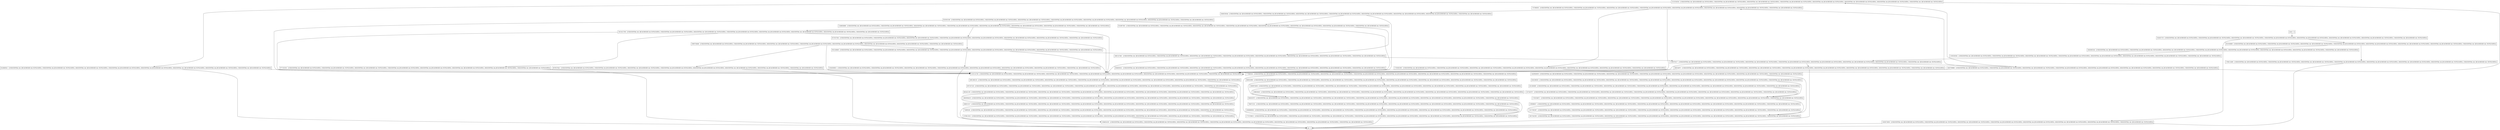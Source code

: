 digraph searchSplitsAllowed {
node [shape=record];
816236029 [label="816236029 - [(!SEQUENTIAL && !JECACHESIZE && DUPLICATES), (!SEQUENTIAL && JECACHESIZE && !DUPLICATES), (SEQUENTIAL && !JECACHESIZE && !DUPLICATES), (!SEQUENTIAL && JECACHESIZE && DUPLICATES), (SEQUENTIAL && JECACHESIZE && DUPLICATES), (SEQUENTIAL && !JECACHESIZE && DUPLICATES), (SEQUENTIAL && JECACHESIZE && !DUPLICATES), (!SEQUENTIAL && !JECACHESIZE && !DUPLICATES)]"];
825356669 [label="825356669 - [(!SEQUENTIAL && !JECACHESIZE && DUPLICATES), (!SEQUENTIAL && JECACHESIZE && !DUPLICATES), (SEQUENTIAL && !JECACHESIZE && !DUPLICATES), (!SEQUENTIAL && JECACHESIZE && DUPLICATES), (SEQUENTIAL && JECACHESIZE && DUPLICATES), (SEQUENTIAL && !JECACHESIZE && DUPLICATES), (SEQUENTIAL && JECACHESIZE && !DUPLICATES), (!SEQUENTIAL && !JECACHESIZE && !DUPLICATES)]"];
604859241 [label="604859241 - [(!SEQUENTIAL && !JECACHESIZE && DUPLICATES), (!SEQUENTIAL && JECACHESIZE && !DUPLICATES), (SEQUENTIAL && !JECACHESIZE && !DUPLICATES), (!SEQUENTIAL && JECACHESIZE && DUPLICATES), (SEQUENTIAL && JECACHESIZE && DUPLICATES), (SEQUENTIAL && !JECACHESIZE && DUPLICATES), (SEQUENTIAL && JECACHESIZE && !DUPLICATES), (!SEQUENTIAL && !JECACHESIZE && !DUPLICATES)]"];
1513234354 [label="1513234354 - [(!SEQUENTIAL && !JECACHESIZE && DUPLICATES), (!SEQUENTIAL && JECACHESIZE && !DUPLICATES), (SEQUENTIAL && !JECACHESIZE && !DUPLICATES), (!SEQUENTIAL && JECACHESIZE && DUPLICATES), (SEQUENTIAL && JECACHESIZE && DUPLICATES), (SEQUENTIAL && !JECACHESIZE && DUPLICATES), (SEQUENTIAL && JECACHESIZE && !DUPLICATES), (!SEQUENTIAL && !JECACHESIZE && !DUPLICATES)]"];
1774738015 [label="1774738015 - [(!SEQUENTIAL && !JECACHESIZE && DUPLICATES), (!SEQUENTIAL && JECACHESIZE && !DUPLICATES), (SEQUENTIAL && !JECACHESIZE && !DUPLICATES), (!SEQUENTIAL && JECACHESIZE && DUPLICATES), (SEQUENTIAL && JECACHESIZE && DUPLICATES), (SEQUENTIAL && !JECACHESIZE && DUPLICATES), (SEQUENTIAL && JECACHESIZE && !DUPLICATES), (!SEQUENTIAL && !JECACHESIZE && !DUPLICATES)]"];
266021317 [label="266021317 - [(!SEQUENTIAL && !JECACHESIZE && DUPLICATES), (!SEQUENTIAL && JECACHESIZE && !DUPLICATES), (SEQUENTIAL && !JECACHESIZE && !DUPLICATES), (!SEQUENTIAL && JECACHESIZE && DUPLICATES), (SEQUENTIAL && JECACHESIZE && DUPLICATES), (SEQUENTIAL && !JECACHESIZE && DUPLICATES), (SEQUENTIAL && JECACHESIZE && !DUPLICATES), (!SEQUENTIAL && !JECACHESIZE && !DUPLICATES)]"];
1628574956 [label="1628574956 - [(!SEQUENTIAL && !JECACHESIZE && DUPLICATES), (!SEQUENTIAL && JECACHESIZE && !DUPLICATES), (SEQUENTIAL && !JECACHESIZE && !DUPLICATES), (!SEQUENTIAL && JECACHESIZE && DUPLICATES), (SEQUENTIAL && JECACHESIZE && DUPLICATES), (SEQUENTIAL && !JECACHESIZE && DUPLICATES), (SEQUENTIAL && JECACHESIZE && !DUPLICATES), (!SEQUENTIAL && !JECACHESIZE && !DUPLICATES)]"];
945625972 [label="945625972 - [(!SEQUENTIAL && !JECACHESIZE && DUPLICATES), (!SEQUENTIAL && JECACHESIZE && !DUPLICATES), (SEQUENTIAL && !JECACHESIZE && !DUPLICATES), (!SEQUENTIAL && JECACHESIZE && DUPLICATES), (SEQUENTIAL && JECACHESIZE && DUPLICATES), (SEQUENTIAL && !JECACHESIZE && DUPLICATES), (SEQUENTIAL && JECACHESIZE && !DUPLICATES), (!SEQUENTIAL && !JECACHESIZE && !DUPLICATES)]"];
1523114738 [label="1523114738 - [(!SEQUENTIAL && !JECACHESIZE && DUPLICATES), (!SEQUENTIAL && JECACHESIZE && !DUPLICATES), (SEQUENTIAL && !JECACHESIZE && !DUPLICATES), (!SEQUENTIAL && JECACHESIZE && DUPLICATES), (SEQUENTIAL && JECACHESIZE && DUPLICATES), (SEQUENTIAL && !JECACHESIZE && DUPLICATES), (SEQUENTIAL && JECACHESIZE && !DUPLICATES), (!SEQUENTIAL && !JECACHESIZE && !DUPLICATES)]"];
1766114495 [label="1766114495 - [(!SEQUENTIAL && !JECACHESIZE && DUPLICATES), (!SEQUENTIAL && JECACHESIZE && !DUPLICATES), (SEQUENTIAL && !JECACHESIZE && !DUPLICATES), (!SEQUENTIAL && JECACHESIZE && DUPLICATES), (SEQUENTIAL && JECACHESIZE && DUPLICATES), (SEQUENTIAL && !JECACHESIZE && DUPLICATES), (SEQUENTIAL && JECACHESIZE && !DUPLICATES), (!SEQUENTIAL && !JECACHESIZE && !DUPLICATES)]"];
1750104871 [label="1750104871 - [(!SEQUENTIAL && !JECACHESIZE && DUPLICATES), (!SEQUENTIAL && JECACHESIZE && !DUPLICATES), (SEQUENTIAL && !JECACHESIZE && !DUPLICATES), (!SEQUENTIAL && JECACHESIZE && DUPLICATES), (SEQUENTIAL && JECACHESIZE && DUPLICATES), (SEQUENTIAL && !JECACHESIZE && DUPLICATES), (SEQUENTIAL && JECACHESIZE && !DUPLICATES), (!SEQUENTIAL && !JECACHESIZE && !DUPLICATES)]"];
2036060056 [label="2036060056 - [(!SEQUENTIAL && !JECACHESIZE && DUPLICATES), (!SEQUENTIAL && JECACHESIZE && !DUPLICATES), (SEQUENTIAL && !JECACHESIZE && !DUPLICATES), (!SEQUENTIAL && JECACHESIZE && DUPLICATES), (SEQUENTIAL && JECACHESIZE && DUPLICATES), (SEQUENTIAL && !JECACHESIZE && DUPLICATES), (SEQUENTIAL && JECACHESIZE && !DUPLICATES), (!SEQUENTIAL && !JECACHESIZE && !DUPLICATES)]"];
1891360219 [label="1891360219 - [(!SEQUENTIAL && !JECACHESIZE && DUPLICATES), (!SEQUENTIAL && JECACHESIZE && !DUPLICATES), (SEQUENTIAL && !JECACHESIZE && !DUPLICATES), (!SEQUENTIAL && JECACHESIZE && DUPLICATES), (SEQUENTIAL && JECACHESIZE && DUPLICATES), (SEQUENTIAL && !JECACHESIZE && DUPLICATES), (SEQUENTIAL && JECACHESIZE && !DUPLICATES), (!SEQUENTIAL && !JECACHESIZE && !DUPLICATES)]"];
1195350345 [label="1195350345 - [(!SEQUENTIAL && !JECACHESIZE && DUPLICATES), (!SEQUENTIAL && JECACHESIZE && !DUPLICATES), (SEQUENTIAL && !JECACHESIZE && !DUPLICATES), (!SEQUENTIAL && JECACHESIZE && DUPLICATES), (SEQUENTIAL && JECACHESIZE && DUPLICATES), (SEQUENTIAL && !JECACHESIZE && DUPLICATES), (SEQUENTIAL && JECACHESIZE && !DUPLICATES), (!SEQUENTIAL && !JECACHESIZE && !DUPLICATES)]"];
955140849 [label="955140849 - [(!SEQUENTIAL && !JECACHESIZE && DUPLICATES), (!SEQUENTIAL && JECACHESIZE && !DUPLICATES), (SEQUENTIAL && !JECACHESIZE && !DUPLICATES), (!SEQUENTIAL && JECACHESIZE && DUPLICATES), (SEQUENTIAL && JECACHESIZE && DUPLICATES), (SEQUENTIAL && !JECACHESIZE && DUPLICATES), (SEQUENTIAL && JECACHESIZE && !DUPLICATES), (!SEQUENTIAL && !JECACHESIZE && !DUPLICATES)]"];
807857644 [label="807857644 - [(!SEQUENTIAL && !JECACHESIZE && DUPLICATES), (!SEQUENTIAL && JECACHESIZE && !DUPLICATES), (SEQUENTIAL && !JECACHESIZE && !DUPLICATES), (!SEQUENTIAL && JECACHESIZE && DUPLICATES), (SEQUENTIAL && JECACHESIZE && DUPLICATES), (SEQUENTIAL && !JECACHESIZE && DUPLICATES), (SEQUENTIAL && JECACHESIZE && !DUPLICATES), (!SEQUENTIAL && !JECACHESIZE && !DUPLICATES)]"];
1517262267 [label="1517262267 - [(!SEQUENTIAL && !JECACHESIZE && DUPLICATES), (!SEQUENTIAL && JECACHESIZE && !DUPLICATES), (SEQUENTIAL && !JECACHESIZE && !DUPLICATES), (!SEQUENTIAL && JECACHESIZE && DUPLICATES), (SEQUENTIAL && JECACHESIZE && DUPLICATES), (SEQUENTIAL && !JECACHESIZE && DUPLICATES), (SEQUENTIAL && JECACHESIZE && !DUPLICATES), (!SEQUENTIAL && !JECACHESIZE && !DUPLICATES)]"];
1634038922 [label="1634038922 - [(!SEQUENTIAL && !JECACHESIZE && DUPLICATES), (!SEQUENTIAL && JECACHESIZE && !DUPLICATES), (SEQUENTIAL && !JECACHESIZE && !DUPLICATES), (!SEQUENTIAL && JECACHESIZE && DUPLICATES), (SEQUENTIAL && JECACHESIZE && DUPLICATES), (SEQUENTIAL && !JECACHESIZE && DUPLICATES), (SEQUENTIAL && JECACHESIZE && !DUPLICATES), (!SEQUENTIAL && !JECACHESIZE && !DUPLICATES)]"];
685441193 [label="685441193 - [(!SEQUENTIAL && !JECACHESIZE && DUPLICATES), (!SEQUENTIAL && JECACHESIZE && !DUPLICATES), (SEQUENTIAL && !JECACHESIZE && !DUPLICATES), (!SEQUENTIAL && JECACHESIZE && DUPLICATES), (SEQUENTIAL && JECACHESIZE && DUPLICATES), (SEQUENTIAL && !JECACHESIZE && DUPLICATES), (SEQUENTIAL && JECACHESIZE && !DUPLICATES), (!SEQUENTIAL && !JECACHESIZE && !DUPLICATES)]"];
139366027 [label="139366027 - [(!SEQUENTIAL && !JECACHESIZE && DUPLICATES), (!SEQUENTIAL && JECACHESIZE && !DUPLICATES), (SEQUENTIAL && !JECACHESIZE && !DUPLICATES), (!SEQUENTIAL && JECACHESIZE && DUPLICATES), (SEQUENTIAL && JECACHESIZE && DUPLICATES), (SEQUENTIAL && !JECACHESIZE && DUPLICATES), (SEQUENTIAL && JECACHESIZE && !DUPLICATES), (!SEQUENTIAL && !JECACHESIZE && !DUPLICATES)]"];
1862004419 [label="1862004419 - [(!SEQUENTIAL && !JECACHESIZE && DUPLICATES), (!SEQUENTIAL && JECACHESIZE && !DUPLICATES), (SEQUENTIAL && !JECACHESIZE && !DUPLICATES), (!SEQUENTIAL && JECACHESIZE && DUPLICATES), (SEQUENTIAL && JECACHESIZE && DUPLICATES), (SEQUENTIAL && !JECACHESIZE && DUPLICATES), (SEQUENTIAL && JECACHESIZE && !DUPLICATES), (!SEQUENTIAL && !JECACHESIZE && !DUPLICATES)]"];
247544707 [label="247544707 - [(!SEQUENTIAL && !JECACHESIZE && DUPLICATES), (!SEQUENTIAL && JECACHESIZE && !DUPLICATES), (SEQUENTIAL && !JECACHESIZE && !DUPLICATES), (!SEQUENTIAL && JECACHESIZE && DUPLICATES), (SEQUENTIAL && JECACHESIZE && DUPLICATES), (SEQUENTIAL && !JECACHESIZE && DUPLICATES), (SEQUENTIAL && JECACHESIZE && !DUPLICATES), (!SEQUENTIAL && !JECACHESIZE && !DUPLICATES)]"];
1378011912 [label="1378011912 - [(!SEQUENTIAL && !JECACHESIZE && DUPLICATES), (!SEQUENTIAL && JECACHESIZE && !DUPLICATES), (SEQUENTIAL && !JECACHESIZE && !DUPLICATES), (!SEQUENTIAL && JECACHESIZE && DUPLICATES), (SEQUENTIAL && JECACHESIZE && DUPLICATES), (SEQUENTIAL && !JECACHESIZE && DUPLICATES), (SEQUENTIAL && JECACHESIZE && !DUPLICATES), (!SEQUENTIAL && !JECACHESIZE && !DUPLICATES)]"];
entry [label="entry - []"];
exit [label="exit - []"];
324432720 [label="324432720 - [(!SEQUENTIAL && !JECACHESIZE && DUPLICATES), (!SEQUENTIAL && JECACHESIZE && !DUPLICATES), (SEQUENTIAL && !JECACHESIZE && !DUPLICATES), (!SEQUENTIAL && JECACHESIZE && DUPLICATES), (SEQUENTIAL && JECACHESIZE && DUPLICATES), (SEQUENTIAL && !JECACHESIZE && DUPLICATES), (SEQUENTIAL && JECACHESIZE && !DUPLICATES), (!SEQUENTIAL && !JECACHESIZE && !DUPLICATES)]"];
1284824192 [label="1284824192 - [(!SEQUENTIAL && !JECACHESIZE && DUPLICATES), (!SEQUENTIAL && JECACHESIZE && !DUPLICATES), (SEQUENTIAL && !JECACHESIZE && !DUPLICATES), (!SEQUENTIAL && JECACHESIZE && DUPLICATES), (SEQUENTIAL && JECACHESIZE && DUPLICATES), (SEQUENTIAL && !JECACHESIZE && DUPLICATES), (SEQUENTIAL && JECACHESIZE && !DUPLICATES), (!SEQUENTIAL && !JECACHESIZE && !DUPLICATES)]"];
915897363 [label="915897363 - [(!SEQUENTIAL && !JECACHESIZE && DUPLICATES), (!SEQUENTIAL && JECACHESIZE && !DUPLICATES), (SEQUENTIAL && !JECACHESIZE && !DUPLICATES), (!SEQUENTIAL && JECACHESIZE && DUPLICATES), (SEQUENTIAL && JECACHESIZE && DUPLICATES), (SEQUENTIAL && !JECACHESIZE && DUPLICATES), (SEQUENTIAL && JECACHESIZE && !DUPLICATES), (!SEQUENTIAL && !JECACHESIZE && !DUPLICATES)]"];
1109578127 [label="1109578127 - [(!SEQUENTIAL && !JECACHESIZE && DUPLICATES), (!SEQUENTIAL && JECACHESIZE && !DUPLICATES), (SEQUENTIAL && !JECACHESIZE && !DUPLICATES), (!SEQUENTIAL && JECACHESIZE && DUPLICATES), (SEQUENTIAL && JECACHESIZE && DUPLICATES), (SEQUENTIAL && !JECACHESIZE && DUPLICATES), (SEQUENTIAL && JECACHESIZE && !DUPLICATES), (!SEQUENTIAL && !JECACHESIZE && !DUPLICATES)]"];
1443956039 [label="1443956039 - [(!SEQUENTIAL && !JECACHESIZE && DUPLICATES), (!SEQUENTIAL && JECACHESIZE && !DUPLICATES), (SEQUENTIAL && !JECACHESIZE && !DUPLICATES), (!SEQUENTIAL && JECACHESIZE && DUPLICATES), (SEQUENTIAL && JECACHESIZE && DUPLICATES), (SEQUENTIAL && !JECACHESIZE && DUPLICATES), (SEQUENTIAL && JECACHESIZE && !DUPLICATES), (!SEQUENTIAL && !JECACHESIZE && !DUPLICATES)]"];
108818453 [label="108818453 - [(!SEQUENTIAL && !JECACHESIZE && DUPLICATES), (!SEQUENTIAL && JECACHESIZE && !DUPLICATES), (SEQUENTIAL && !JECACHESIZE && !DUPLICATES), (!SEQUENTIAL && JECACHESIZE && DUPLICATES), (SEQUENTIAL && JECACHESIZE && DUPLICATES), (SEQUENTIAL && !JECACHESIZE && DUPLICATES), (SEQUENTIAL && JECACHESIZE && !DUPLICATES), (!SEQUENTIAL && !JECACHESIZE && !DUPLICATES)]"];
822953106 [label="822953106 - [(!SEQUENTIAL && !JECACHESIZE && DUPLICATES), (!SEQUENTIAL && JECACHESIZE && !DUPLICATES), (SEQUENTIAL && !JECACHESIZE && !DUPLICATES), (!SEQUENTIAL && JECACHESIZE && DUPLICATES), (SEQUENTIAL && JECACHESIZE && DUPLICATES), (SEQUENTIAL && !JECACHESIZE && DUPLICATES), (SEQUENTIAL && JECACHESIZE && !DUPLICATES), (!SEQUENTIAL && !JECACHESIZE && !DUPLICATES)]"];
2000974038 [label="2000974038 - [(!SEQUENTIAL && !JECACHESIZE && DUPLICATES), (!SEQUENTIAL && JECACHESIZE && !DUPLICATES), (SEQUENTIAL && !JECACHESIZE && !DUPLICATES), (!SEQUENTIAL && JECACHESIZE && DUPLICATES), (SEQUENTIAL && JECACHESIZE && DUPLICATES), (SEQUENTIAL && !JECACHESIZE && DUPLICATES), (SEQUENTIAL && JECACHESIZE && !DUPLICATES), (!SEQUENTIAL && !JECACHESIZE && !DUPLICATES)]"];
1603709866 [label="1603709866 - [(!SEQUENTIAL && !JECACHESIZE && DUPLICATES), (!SEQUENTIAL && JECACHESIZE && !DUPLICATES), (SEQUENTIAL && !JECACHESIZE && !DUPLICATES), (!SEQUENTIAL && JECACHESIZE && DUPLICATES), (SEQUENTIAL && JECACHESIZE && DUPLICATES), (SEQUENTIAL && !JECACHESIZE && DUPLICATES), (SEQUENTIAL && JECACHESIZE && !DUPLICATES), (!SEQUENTIAL && !JECACHESIZE && !DUPLICATES)]"];
927457504 [label="927457504 - [(!SEQUENTIAL && !JECACHESIZE && DUPLICATES), (!SEQUENTIAL && JECACHESIZE && !DUPLICATES), (SEQUENTIAL && !JECACHESIZE && !DUPLICATES), (!SEQUENTIAL && JECACHESIZE && DUPLICATES), (SEQUENTIAL && JECACHESIZE && DUPLICATES), (SEQUENTIAL && !JECACHESIZE && DUPLICATES), (SEQUENTIAL && JECACHESIZE && !DUPLICATES), (!SEQUENTIAL && !JECACHESIZE && !DUPLICATES)]"];
1862147461 [label="1862147461 - [(!SEQUENTIAL && !JECACHESIZE && DUPLICATES), (!SEQUENTIAL && JECACHESIZE && !DUPLICATES), (SEQUENTIAL && !JECACHESIZE && !DUPLICATES), (!SEQUENTIAL && JECACHESIZE && DUPLICATES), (SEQUENTIAL && JECACHESIZE && DUPLICATES), (SEQUENTIAL && !JECACHESIZE && DUPLICATES), (SEQUENTIAL && JECACHESIZE && !DUPLICATES), (!SEQUENTIAL && !JECACHESIZE && !DUPLICATES)]"];
1246856860 [label="1246856860 - [(!SEQUENTIAL && !JECACHESIZE && DUPLICATES), (!SEQUENTIAL && JECACHESIZE && !DUPLICATES), (SEQUENTIAL && !JECACHESIZE && !DUPLICATES), (!SEQUENTIAL && JECACHESIZE && DUPLICATES), (SEQUENTIAL && JECACHESIZE && DUPLICATES), (SEQUENTIAL && !JECACHESIZE && DUPLICATES), (SEQUENTIAL && JECACHESIZE && !DUPLICATES), (!SEQUENTIAL && !JECACHESIZE && !DUPLICATES)]"];
777969258 [label="777969258 - [(!SEQUENTIAL && !JECACHESIZE && DUPLICATES), (!SEQUENTIAL && JECACHESIZE && !DUPLICATES), (SEQUENTIAL && !JECACHESIZE && !DUPLICATES), (!SEQUENTIAL && JECACHESIZE && DUPLICATES), (SEQUENTIAL && JECACHESIZE && DUPLICATES), (SEQUENTIAL && !JECACHESIZE && DUPLICATES), (SEQUENTIAL && JECACHESIZE && !DUPLICATES), (!SEQUENTIAL && !JECACHESIZE && !DUPLICATES)]"];
280554971 [label="280554971 - [(!SEQUENTIAL && !JECACHESIZE && DUPLICATES), (!SEQUENTIAL && JECACHESIZE && !DUPLICATES), (SEQUENTIAL && !JECACHESIZE && !DUPLICATES), (!SEQUENTIAL && JECACHESIZE && DUPLICATES), (SEQUENTIAL && JECACHESIZE && DUPLICATES), (SEQUENTIAL && !JECACHESIZE && DUPLICATES), (SEQUENTIAL && JECACHESIZE && !DUPLICATES), (!SEQUENTIAL && !JECACHESIZE && !DUPLICATES)]"];
814949541 [label="814949541 - [(!SEQUENTIAL && !JECACHESIZE && DUPLICATES), (!SEQUENTIAL && JECACHESIZE && !DUPLICATES), (SEQUENTIAL && !JECACHESIZE && !DUPLICATES), (!SEQUENTIAL && JECACHESIZE && DUPLICATES), (SEQUENTIAL && JECACHESIZE && DUPLICATES), (SEQUENTIAL && !JECACHESIZE && DUPLICATES), (SEQUENTIAL && JECACHESIZE && !DUPLICATES), (!SEQUENTIAL && !JECACHESIZE && !DUPLICATES)]"];
1815412768 [label="1815412768 - [(!SEQUENTIAL && !JECACHESIZE && DUPLICATES), (!SEQUENTIAL && JECACHESIZE && !DUPLICATES), (SEQUENTIAL && !JECACHESIZE && !DUPLICATES), (!SEQUENTIAL && JECACHESIZE && DUPLICATES), (SEQUENTIAL && JECACHESIZE && DUPLICATES), (SEQUENTIAL && !JECACHESIZE && DUPLICATES), (SEQUENTIAL && JECACHESIZE && !DUPLICATES), (!SEQUENTIAL && !JECACHESIZE && !DUPLICATES)]"];
2049230344 [label="2049230344 - [(!SEQUENTIAL && !JECACHESIZE && DUPLICATES), (!SEQUENTIAL && JECACHESIZE && !DUPLICATES), (SEQUENTIAL && !JECACHESIZE && !DUPLICATES), (!SEQUENTIAL && JECACHESIZE && DUPLICATES), (SEQUENTIAL && JECACHESIZE && DUPLICATES), (SEQUENTIAL && !JECACHESIZE && DUPLICATES), (SEQUENTIAL && JECACHESIZE && !DUPLICATES), (!SEQUENTIAL && !JECACHESIZE && !DUPLICATES)]"];
600025993 [label="600025993 - [(!SEQUENTIAL && !JECACHESIZE && DUPLICATES), (!SEQUENTIAL && JECACHESIZE && !DUPLICATES), (SEQUENTIAL && !JECACHESIZE && !DUPLICATES), (!SEQUENTIAL && JECACHESIZE && DUPLICATES), (SEQUENTIAL && JECACHESIZE && DUPLICATES), (SEQUENTIAL && !JECACHESIZE && DUPLICATES), (SEQUENTIAL && JECACHESIZE && !DUPLICATES), (!SEQUENTIAL && !JECACHESIZE && !DUPLICATES)]"];
697167228 [label="697167228 - [(!SEQUENTIAL && !JECACHESIZE && DUPLICATES), (!SEQUENTIAL && JECACHESIZE && !DUPLICATES), (SEQUENTIAL && !JECACHESIZE && !DUPLICATES), (!SEQUENTIAL && JECACHESIZE && DUPLICATES), (SEQUENTIAL && JECACHESIZE && DUPLICATES), (SEQUENTIAL && !JECACHESIZE && DUPLICATES), (SEQUENTIAL && JECACHESIZE && !DUPLICATES), (!SEQUENTIAL && !JECACHESIZE && !DUPLICATES)]"];
431585600 [label="431585600 - [(!SEQUENTIAL && !JECACHESIZE && DUPLICATES), (!SEQUENTIAL && JECACHESIZE && !DUPLICATES), (SEQUENTIAL && !JECACHESIZE && !DUPLICATES), (!SEQUENTIAL && JECACHESIZE && DUPLICATES), (SEQUENTIAL && JECACHESIZE && DUPLICATES), (SEQUENTIAL && !JECACHESIZE && DUPLICATES), (SEQUENTIAL && JECACHESIZE && !DUPLICATES), (!SEQUENTIAL && !JECACHESIZE && !DUPLICATES)]"];
737598292 [label="737598292 - [(!SEQUENTIAL && !JECACHESIZE && DUPLICATES), (!SEQUENTIAL && JECACHESIZE && !DUPLICATES), (SEQUENTIAL && !JECACHESIZE && !DUPLICATES), (!SEQUENTIAL && JECACHESIZE && DUPLICATES), (SEQUENTIAL && JECACHESIZE && DUPLICATES), (SEQUENTIAL && !JECACHESIZE && DUPLICATES), (SEQUENTIAL && JECACHESIZE && !DUPLICATES), (!SEQUENTIAL && !JECACHESIZE && !DUPLICATES)]"];
1845063244 [label="1845063244 - [(!SEQUENTIAL && !JECACHESIZE && DUPLICATES), (!SEQUENTIAL && JECACHESIZE && !DUPLICATES), (SEQUENTIAL && !JECACHESIZE && !DUPLICATES), (!SEQUENTIAL && JECACHESIZE && DUPLICATES), (SEQUENTIAL && JECACHESIZE && DUPLICATES), (SEQUENTIAL && !JECACHESIZE && DUPLICATES), (SEQUENTIAL && JECACHESIZE && !DUPLICATES), (!SEQUENTIAL && !JECACHESIZE && !DUPLICATES)]"];
73490240 [label="73490240 - [(!SEQUENTIAL && !JECACHESIZE && DUPLICATES), (!SEQUENTIAL && JECACHESIZE && !DUPLICATES), (SEQUENTIAL && !JECACHESIZE && !DUPLICATES), (!SEQUENTIAL && JECACHESIZE && DUPLICATES), (SEQUENTIAL && JECACHESIZE && DUPLICATES), (SEQUENTIAL && !JECACHESIZE && DUPLICATES), (SEQUENTIAL && JECACHESIZE && !DUPLICATES), (!SEQUENTIAL && !JECACHESIZE && !DUPLICATES)]"];
1729282393 [label="1729282393 - [(!SEQUENTIAL && !JECACHESIZE && DUPLICATES), (!SEQUENTIAL && JECACHESIZE && !DUPLICATES), (SEQUENTIAL && !JECACHESIZE && !DUPLICATES), (!SEQUENTIAL && JECACHESIZE && DUPLICATES), (SEQUENTIAL && JECACHESIZE && DUPLICATES), (SEQUENTIAL && !JECACHESIZE && DUPLICATES), (SEQUENTIAL && JECACHESIZE && !DUPLICATES), (!SEQUENTIAL && !JECACHESIZE && !DUPLICATES)]"];
760072231 [label="760072231 - [(!SEQUENTIAL && !JECACHESIZE && DUPLICATES), (!SEQUENTIAL && JECACHESIZE && !DUPLICATES), (SEQUENTIAL && !JECACHESIZE && !DUPLICATES), (!SEQUENTIAL && JECACHESIZE && DUPLICATES), (SEQUENTIAL && JECACHESIZE && DUPLICATES), (SEQUENTIAL && !JECACHESIZE && DUPLICATES), (SEQUENTIAL && JECACHESIZE && !DUPLICATES), (!SEQUENTIAL && !JECACHESIZE && !DUPLICATES)]"];
2090758466 [label="2090758466 - [(!SEQUENTIAL && !JECACHESIZE && DUPLICATES), (!SEQUENTIAL && JECACHESIZE && !DUPLICATES), (SEQUENTIAL && !JECACHESIZE && !DUPLICATES), (!SEQUENTIAL && JECACHESIZE && DUPLICATES), (SEQUENTIAL && JECACHESIZE && DUPLICATES), (SEQUENTIAL && !JECACHESIZE && DUPLICATES), (SEQUENTIAL && JECACHESIZE && !DUPLICATES), (!SEQUENTIAL && !JECACHESIZE && !DUPLICATES)]"];
977102335 [label="977102335 - [(!SEQUENTIAL && !JECACHESIZE && DUPLICATES), (!SEQUENTIAL && JECACHESIZE && !DUPLICATES), (SEQUENTIAL && !JECACHESIZE && !DUPLICATES), (!SEQUENTIAL && JECACHESIZE && DUPLICATES), (SEQUENTIAL && JECACHESIZE && DUPLICATES), (SEQUENTIAL && !JECACHESIZE && DUPLICATES), (SEQUENTIAL && JECACHESIZE && !DUPLICATES), (!SEQUENTIAL && !JECACHESIZE && !DUPLICATES)]"];
2057542292 [label="2057542292 - [(!SEQUENTIAL && !JECACHESIZE && DUPLICATES), (!SEQUENTIAL && JECACHESIZE && !DUPLICATES), (SEQUENTIAL && !JECACHESIZE && !DUPLICATES), (!SEQUENTIAL && JECACHESIZE && DUPLICATES), (SEQUENTIAL && JECACHESIZE && DUPLICATES), (SEQUENTIAL && !JECACHESIZE && DUPLICATES), (SEQUENTIAL && JECACHESIZE && !DUPLICATES), (!SEQUENTIAL && !JECACHESIZE && !DUPLICATES)]"];
entry;
exit;
816236029 -> 431585600;
816236029 -> 1750104871;
825356669 -> 1766114495;
825356669 -> 1845063244;
604859241 -> 777969258;
604859241 -> 1523114738;
1513234354 -> 737598292;
1513234354 -> 1523114738;
1513234354 -> 814949541;
1774738015 -> exit;
266021317 -> 1284824192;
266021317 -> 73490240;
1628574956 -> exit;
945625972 -> 1774738015;
945625972 -> 760072231;
1523114738 -> 1523114738;
1523114738 -> 1891360219;
1766114495 -> exit;
1750104871 -> 139366027;
1750104871 -> 2057542292;
2036060056 -> 1774738015;
1891360219 -> 697167228;
1891360219 -> 1284824192;
1195350345 -> 1109578127;
955140849 -> 1634038922;
955140849 -> 1523114738;
955140849 -> 1862147461;
807857644 -> exit;
807857644 -> 1523114738;
1517262267 -> 2057542292;
1634038922 -> exit;
1634038922 -> 1523114738;
685441193 -> 266021317;
685441193 -> 1862004419;
139366027 -> 1517262267;
139366027 -> 2057542292;
1862004419 -> 266021317;
247544707 -> 1750104871;
1378011912 -> 1284824192;
entry -> 324432720;
324432720 -> 825356669;
324432720 -> 1845063244;
1284824192 -> exit;
915897363 -> 1523114738;
915897363 -> 1862147461;
1109578127 -> 280554971;
1109578127 -> 1523114738;
1109578127 -> 1603709866;
1443956039 -> 816236029;
1443956039 -> 2057542292;
108818453 -> 945625972;
822953106 -> 1246856860;
822953106 -> 1523114738;
822953106 -> 915897363;
2000974038 -> 108818453;
2000974038 -> 945625972;
1603709866 -> 737598292;
1603709866 -> 1523114738;
1603709866 -> 1513234354;
927457504 -> 2090758466;
927457504 -> 1523114738;
927457504 -> 955140849;
1862147461 -> 1523114738;
1862147461 -> 1109578127;
1862147461 -> 604859241;
1246856860 -> 1523114738;
1246856860 -> 1815412768;
1246856860 -> 927457504;
777969258 -> 1774738015;
777969258 -> 600025993;
280554971 -> exit;
280554971 -> 1523114738;
814949541 -> exit;
814949541 -> 1523114738;
1815412768 -> 977102335;
1815412768 -> 1523114738;
1815412768 -> 927457504;
2049230344 -> 1523114738;
2049230344 -> 822953106;
2049230344 -> 915897363;
600025993 -> 945625972;
600025993 -> 2000974038;
697167228 -> 266021317;
697167228 -> 685441193;
431585600 -> 1750104871;
431585600 -> 247544707;
737598292 -> 1729282393;
737598292 -> 2049230344;
737598292 -> 1523114738;
1845063244 -> 1628574956;
1845063244 -> 1195350345;
73490240 -> 1284824192;
73490240 -> 1378011912;
1729282393 -> 1443956039;
1729282393 -> 1523114738;
760072231 -> 1774738015;
760072231 -> 2036060056;
2090758466 -> 807857644;
2090758466 -> 1523114738;
2090758466 -> 955140849;
977102335 -> exit;
977102335 -> 1523114738;
2057542292 -> exit;
}
